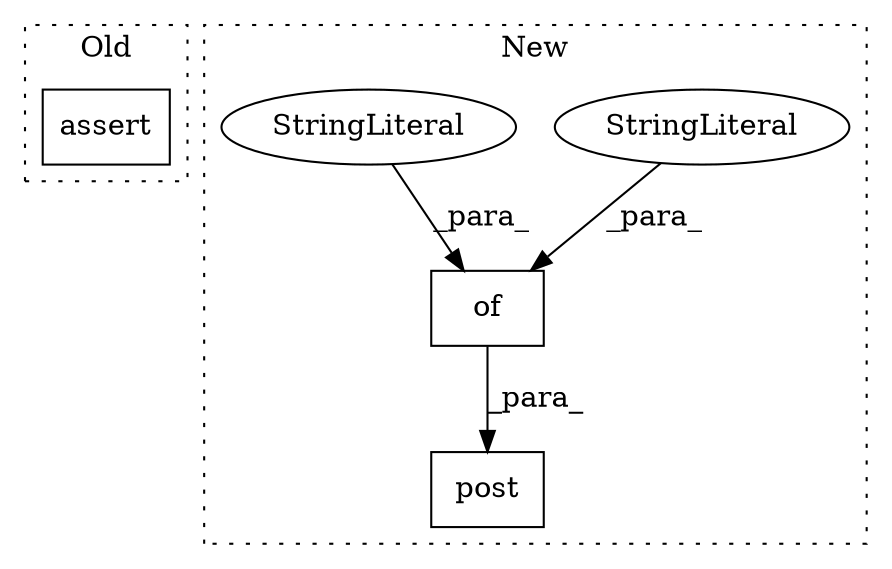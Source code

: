 digraph G {
subgraph cluster0 {
1 [label="assert" a="32" s="3008,3086" l="11,1" shape="box"];
label = "Old";
style="dotted";
}
subgraph cluster1 {
2 [label="post" a="32" s="2834,2875" l="5,1" shape="box"];
3 [label="of" a="32" s="2538,2770" l="3,1" shape="box"];
4 [label="StringLiteral" a="45" s="2752" l="18" shape="ellipse"];
5 [label="StringLiteral" a="45" s="2598" l="7" shape="ellipse"];
label = "New";
style="dotted";
}
3 -> 2 [label="_para_"];
4 -> 3 [label="_para_"];
5 -> 3 [label="_para_"];
}
